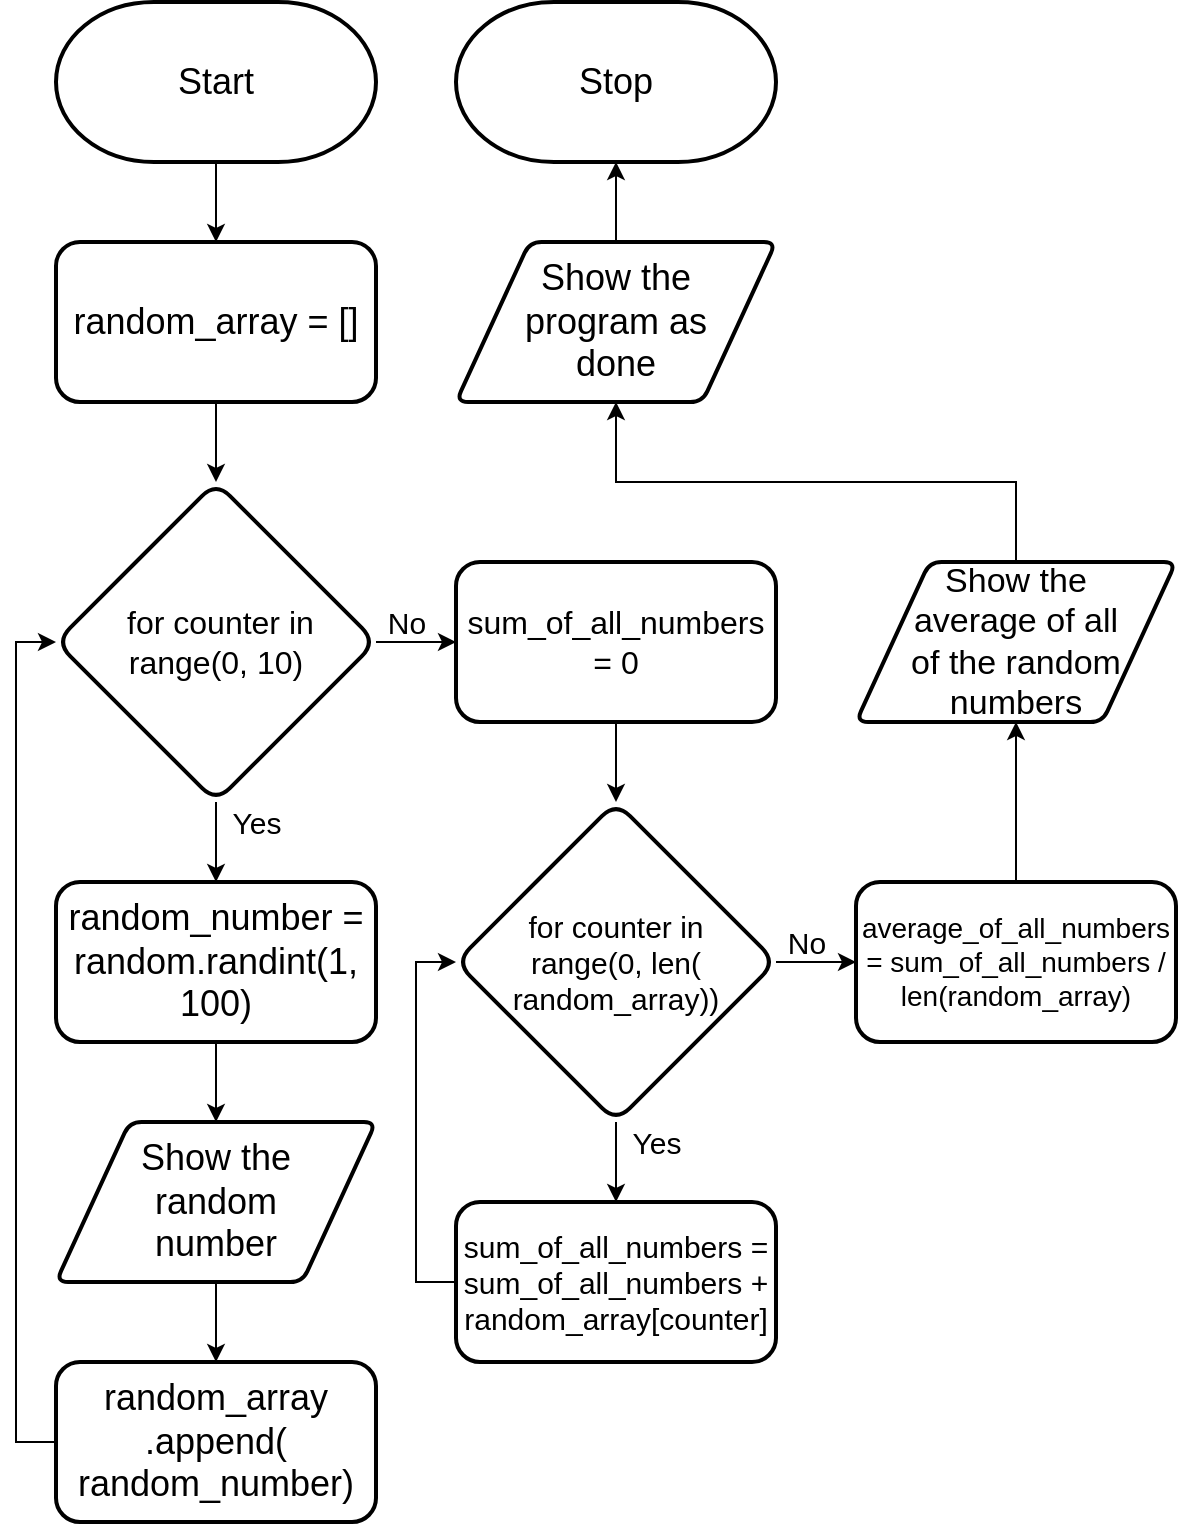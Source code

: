 <mxfile>
    <diagram id="A_tYOe9iZ1WcpGx81PBD" name="Page-1">
        <mxGraphModel dx="1726" dy="1750" grid="1" gridSize="10" guides="1" tooltips="1" connect="1" arrows="1" fold="1" page="1" pageScale="1" pageWidth="827" pageHeight="1169" math="0" shadow="0">
            <root>
                <mxCell id="0"/>
                <mxCell id="1" parent="0"/>
                <mxCell id="24" value="&lt;font style=&quot;font-size: 18px&quot;&gt;Start&lt;/font&gt;" style="strokeWidth=2;html=1;shape=mxgraph.flowchart.terminator;whiteSpace=wrap;" parent="1" vertex="1">
                    <mxGeometry width="160" height="80" as="geometry"/>
                </mxCell>
                <mxCell id="25" value="&lt;font style=&quot;font-size: 18px&quot;&gt;Stop&lt;/font&gt;" style="strokeWidth=2;html=1;shape=mxgraph.flowchart.terminator;whiteSpace=wrap;" parent="1" vertex="1">
                    <mxGeometry x="200" width="160" height="80" as="geometry"/>
                </mxCell>
                <mxCell id="59" style="edgeStyle=none;html=1;entryX=0.5;entryY=1;entryDx=0;entryDy=0;entryPerimeter=0;fontFamily=Helvetica;fontSize=15;fontColor=default;" parent="1" target="25" edge="1">
                    <mxGeometry relative="1" as="geometry">
                        <mxPoint x="280.0" y="120" as="sourcePoint"/>
                    </mxGeometry>
                </mxCell>
                <mxCell id="90" style="edgeStyle=none;html=1;entryX=0.5;entryY=0;entryDx=0;entryDy=0;" parent="1" edge="1">
                    <mxGeometry relative="1" as="geometry">
                        <mxPoint x="80" y="80" as="sourcePoint"/>
                        <mxPoint x="80.0" y="120" as="targetPoint"/>
                    </mxGeometry>
                </mxCell>
                <mxCell id="235" value="Show the&lt;br&gt;program as&lt;br&gt;done" style="shape=parallelogram;html=1;strokeWidth=2;perimeter=parallelogramPerimeter;whiteSpace=wrap;rounded=1;arcSize=12;size=0.23;fontSize=18;" parent="1" vertex="1">
                    <mxGeometry x="200" y="120" width="160" height="80" as="geometry"/>
                </mxCell>
                <mxCell id="266" style="edgeStyle=none;html=1;fontSize=18;" edge="1" parent="1" source="239">
                    <mxGeometry relative="1" as="geometry">
                        <mxPoint x="80" y="440" as="targetPoint"/>
                    </mxGeometry>
                </mxCell>
                <mxCell id="274" style="edgeStyle=orthogonalEdgeStyle;rounded=0;html=1;entryX=0;entryY=0.5;entryDx=0;entryDy=0;fontSize=16;" edge="1" parent="1" source="239" target="273">
                    <mxGeometry relative="1" as="geometry"/>
                </mxCell>
                <mxCell id="239" value="&lt;font&gt;&amp;nbsp;for counter in range(0, 10)&lt;br style=&quot;font-size: 16px&quot;&gt;&lt;/font&gt;" style="rhombus;whiteSpace=wrap;html=1;rounded=1;fontFamily=Helvetica;fontSize=16;fontColor=default;strokeColor=default;strokeWidth=2;fillColor=default;" parent="1" vertex="1">
                    <mxGeometry y="240" width="160" height="160" as="geometry"/>
                </mxCell>
                <mxCell id="240" value="&lt;font style=&quot;font-size: 15px&quot;&gt;Yes&lt;/font&gt;" style="text;html=1;align=center;verticalAlign=middle;resizable=0;points=[];autosize=1;strokeColor=none;fillColor=none;fontSize=8;fontFamily=Helvetica;fontColor=default;" parent="1" vertex="1">
                    <mxGeometry x="80" y="400" width="40" height="20" as="geometry"/>
                </mxCell>
                <mxCell id="241" value="&lt;span style=&quot;font-size: 15px&quot;&gt;No&lt;/span&gt;" style="text;html=1;align=center;verticalAlign=middle;resizable=0;points=[];autosize=1;strokeColor=none;fillColor=none;fontSize=8;fontFamily=Helvetica;fontColor=default;" parent="1" vertex="1">
                    <mxGeometry x="160" y="300" width="30" height="20" as="geometry"/>
                </mxCell>
                <mxCell id="250" style="edgeStyle=none;html=1;entryX=0.5;entryY=0;entryDx=0;entryDy=0;" parent="1" target="246" edge="1">
                    <mxGeometry relative="1" as="geometry">
                        <mxPoint x="80" y="320" as="sourcePoint"/>
                    </mxGeometry>
                </mxCell>
                <mxCell id="251" style="edgeStyle=none;html=1;entryX=0.5;entryY=0;entryDx=0;entryDy=0;" parent="1" target="247" edge="1">
                    <mxGeometry relative="1" as="geometry">
                        <mxPoint x="80" y="440" as="sourcePoint"/>
                    </mxGeometry>
                </mxCell>
                <mxCell id="265" style="edgeStyle=none;html=1;entryX=0.5;entryY=0;entryDx=0;entryDy=0;fontSize=18;" edge="1" parent="1" source="264" target="239">
                    <mxGeometry relative="1" as="geometry"/>
                </mxCell>
                <mxCell id="264" value="random_array = []" style="rounded=1;whiteSpace=wrap;html=1;fontSize=18;strokeWidth=2;" vertex="1" parent="1">
                    <mxGeometry y="120" width="160" height="80" as="geometry"/>
                </mxCell>
                <mxCell id="269" style="edgeStyle=none;html=1;entryX=0.5;entryY=0;entryDx=0;entryDy=0;fontSize=18;" edge="1" parent="1" source="267" target="268">
                    <mxGeometry relative="1" as="geometry"/>
                </mxCell>
                <mxCell id="267" value="random_number = random.randint(1, 100)" style="rounded=1;whiteSpace=wrap;html=1;fontSize=18;strokeWidth=2;" vertex="1" parent="1">
                    <mxGeometry y="440" width="160" height="80" as="geometry"/>
                </mxCell>
                <mxCell id="271" style="edgeStyle=none;html=1;entryX=0.5;entryY=0;entryDx=0;entryDy=0;fontSize=18;" edge="1" parent="1" source="268" target="270">
                    <mxGeometry relative="1" as="geometry"/>
                </mxCell>
                <mxCell id="268" value="Show the&lt;br&gt;random&lt;br&gt;number" style="shape=parallelogram;html=1;strokeWidth=2;perimeter=parallelogramPerimeter;whiteSpace=wrap;rounded=1;arcSize=12;size=0.23;fontSize=18;" vertex="1" parent="1">
                    <mxGeometry y="560" width="160" height="80" as="geometry"/>
                </mxCell>
                <mxCell id="272" style="edgeStyle=orthogonalEdgeStyle;html=1;entryX=0;entryY=0.5;entryDx=0;entryDy=0;fontSize=18;rounded=0;" edge="1" parent="1" source="270" target="239">
                    <mxGeometry relative="1" as="geometry">
                        <Array as="points">
                            <mxPoint x="-20" y="720"/>
                            <mxPoint x="-20" y="320"/>
                        </Array>
                    </mxGeometry>
                </mxCell>
                <mxCell id="270" value="random_array&lt;br&gt;.append(&lt;br&gt;random_number)" style="rounded=1;whiteSpace=wrap;html=1;fontSize=18;strokeWidth=2;" vertex="1" parent="1">
                    <mxGeometry y="680" width="160" height="80" as="geometry"/>
                </mxCell>
                <mxCell id="277" style="edgeStyle=orthogonalEdgeStyle;rounded=0;html=1;entryX=0.5;entryY=0;entryDx=0;entryDy=0;fontSize=15;" edge="1" parent="1" source="273" target="276">
                    <mxGeometry relative="1" as="geometry"/>
                </mxCell>
                <mxCell id="273" value="sum_of_all_numbers = 0" style="rounded=1;whiteSpace=wrap;html=1;fontSize=16;strokeWidth=2;" vertex="1" parent="1">
                    <mxGeometry x="200" y="280" width="160" height="80" as="geometry"/>
                </mxCell>
                <mxCell id="281" style="edgeStyle=orthogonalEdgeStyle;rounded=0;html=1;entryX=0.5;entryY=0;entryDx=0;entryDy=0;fontSize=15;" edge="1" parent="1" source="276" target="280">
                    <mxGeometry relative="1" as="geometry"/>
                </mxCell>
                <mxCell id="284" style="edgeStyle=orthogonalEdgeStyle;rounded=0;html=1;entryX=0;entryY=0.5;entryDx=0;entryDy=0;fontSize=15;" edge="1" parent="1" source="276" target="283">
                    <mxGeometry relative="1" as="geometry"/>
                </mxCell>
                <mxCell id="276" value="&lt;font style=&quot;font-size: 15px;&quot;&gt;for counter in &lt;br style=&quot;font-size: 15px;&quot;&gt;range(0, len(&lt;br style=&quot;font-size: 15px;&quot;&gt;random_array))&lt;br style=&quot;font-size: 15px;&quot;&gt;&lt;/font&gt;" style="rhombus;whiteSpace=wrap;html=1;rounded=1;fontFamily=Helvetica;fontSize=15;fontColor=default;strokeColor=default;strokeWidth=2;fillColor=default;" vertex="1" parent="1">
                    <mxGeometry x="200" y="400" width="160" height="160" as="geometry"/>
                </mxCell>
                <mxCell id="278" value="&lt;font style=&quot;font-size: 15px&quot;&gt;Yes&lt;/font&gt;" style="text;html=1;align=center;verticalAlign=middle;resizable=0;points=[];autosize=1;strokeColor=none;fillColor=none;fontSize=8;fontFamily=Helvetica;fontColor=default;" vertex="1" parent="1">
                    <mxGeometry x="280" y="560" width="40" height="20" as="geometry"/>
                </mxCell>
                <mxCell id="279" value="&lt;span style=&quot;font-size: 15px&quot;&gt;No&lt;/span&gt;" style="text;html=1;align=center;verticalAlign=middle;resizable=0;points=[];autosize=1;strokeColor=none;fillColor=none;fontSize=8;fontFamily=Helvetica;fontColor=default;" vertex="1" parent="1">
                    <mxGeometry x="360" y="460" width="30" height="20" as="geometry"/>
                </mxCell>
                <mxCell id="282" style="edgeStyle=orthogonalEdgeStyle;rounded=0;html=1;entryX=0;entryY=0.5;entryDx=0;entryDy=0;fontSize=15;" edge="1" parent="1" source="280" target="276">
                    <mxGeometry relative="1" as="geometry">
                        <Array as="points">
                            <mxPoint x="180" y="640"/>
                            <mxPoint x="180" y="480"/>
                        </Array>
                    </mxGeometry>
                </mxCell>
                <mxCell id="280" value="sum_of_all_numbers = sum_of_all_numbers + random_array[counter]" style="rounded=1;whiteSpace=wrap;html=1;fontSize=15;strokeWidth=2;" vertex="1" parent="1">
                    <mxGeometry x="200" y="600" width="160" height="80" as="geometry"/>
                </mxCell>
                <mxCell id="286" style="edgeStyle=orthogonalEdgeStyle;rounded=0;html=1;entryX=0.5;entryY=1;entryDx=0;entryDy=0;fontSize=17;" edge="1" parent="1" source="283" target="285">
                    <mxGeometry relative="1" as="geometry"/>
                </mxCell>
                <mxCell id="283" value="average_of_all_numbers = sum_of_all_numbers / len(random_array)" style="rounded=1;whiteSpace=wrap;html=1;fontSize=14;strokeWidth=2;" vertex="1" parent="1">
                    <mxGeometry x="400" y="440" width="160" height="80" as="geometry"/>
                </mxCell>
                <mxCell id="287" style="edgeStyle=orthogonalEdgeStyle;rounded=0;html=1;entryX=0.5;entryY=1;entryDx=0;entryDy=0;fontSize=17;" edge="1" parent="1" source="285" target="235">
                    <mxGeometry relative="1" as="geometry">
                        <Array as="points">
                            <mxPoint x="480" y="240"/>
                            <mxPoint x="280" y="240"/>
                        </Array>
                    </mxGeometry>
                </mxCell>
                <mxCell id="285" value="Show the&lt;br style=&quot;font-size: 17px;&quot;&gt;average of all&lt;br style=&quot;font-size: 17px;&quot;&gt;of the random&lt;br style=&quot;font-size: 17px;&quot;&gt;numbers" style="shape=parallelogram;html=1;strokeWidth=2;perimeter=parallelogramPerimeter;whiteSpace=wrap;rounded=1;arcSize=12;size=0.23;fontSize=17;" vertex="1" parent="1">
                    <mxGeometry x="400" y="280" width="160" height="80" as="geometry"/>
                </mxCell>
            </root>
        </mxGraphModel>
    </diagram>
</mxfile>